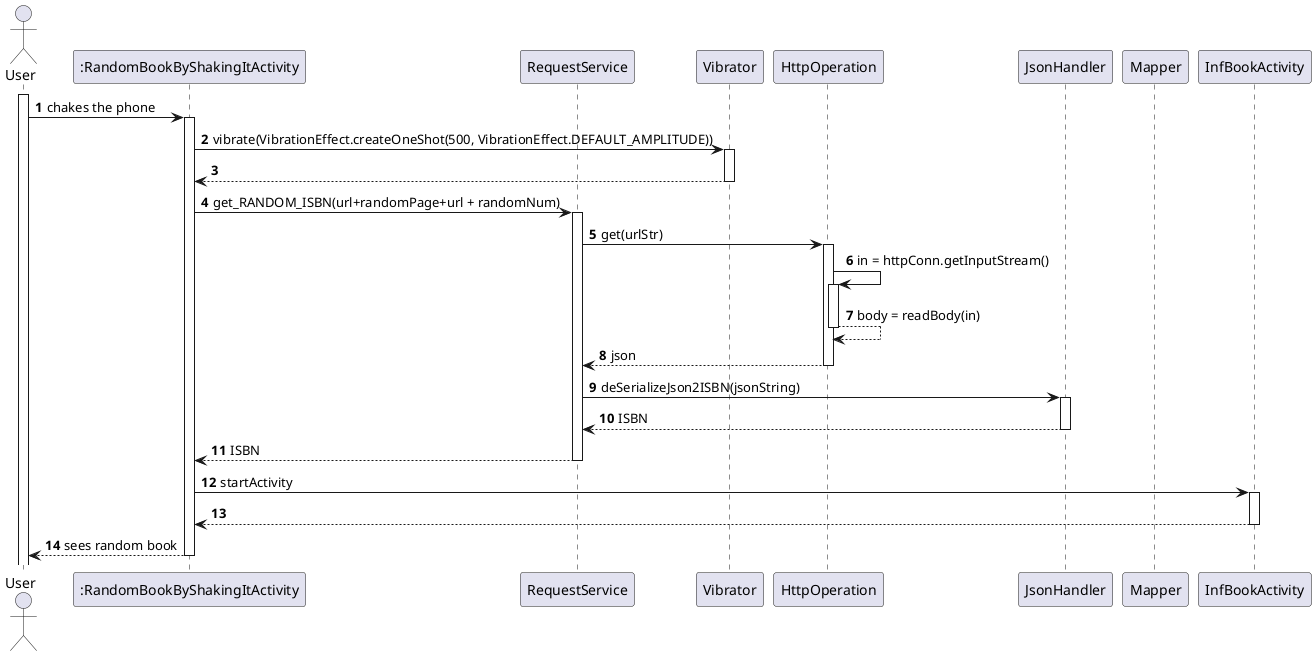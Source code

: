 @startuml
'https://plantuml.com/sequence-diagram
autoactivate on
autonumber

actor "User" as User
participant ":RandomBookByShakingItActivity" as Activity
participant "RequestService" as Service
participant "Vibrator" as Vibrator
participant "HttpOperation" as HTTP
participant "JsonHandler" as JsonHandler
participant "Mapper" as Mapper
participant "InfBookActivity" as InfBookActivity
activate User

User -> Activity:chakes the phone
Activity -> Vibrator :vibrate(VibrationEffect.createOneShot(500, VibrationEffect.DEFAULT_AMPLITUDE))
Vibrator --> Activity :
Activity -> Service :get_RANDOM_ISBN(url+randomPage+url + randomNum)
Service -> HTTP: get(urlStr)
HTTP -> HTTP: in = httpConn.getInputStream()
HTTP --> HTTP: body = readBody(in)
HTTP --> Service : json
Service -> JsonHandler : deSerializeJson2ISBN(jsonString)
JsonHandler --> Service: ISBN
Service --> Activity:ISBN
Activity -> InfBookActivity: startActivity
InfBookActivity--> Activity
Activity--> User:sees random book
@enduml
